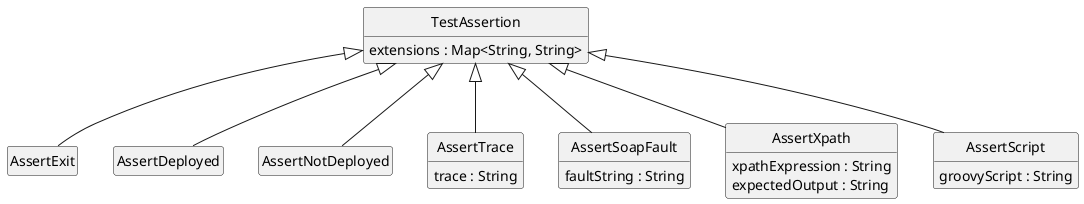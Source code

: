@startuml


	class TestAssertion {
	extensions : Map<String, String>
	}

	class AssertExit extends TestAssertion
	class AssertDeployed extends TestAssertion
	class AssertNotDeployed extends TestAssertion
	class AssertTrace extends TestAssertion {
	  trace : String
	}
	class AssertSoapFault extends TestAssertion {
	  faultString : String
	}
	class AssertXpath extends TestAssertion {
	  xpathExpression : String
	  expectedOutput : String
	}
	class AssertScript extends TestAssertion {
    	  groovyScript : String
    	}


hide empty members
hide empty methods
hide circle

skinparam monochrome true
skinparam shadowing false
skinparam packageStyle rect
@enduml
